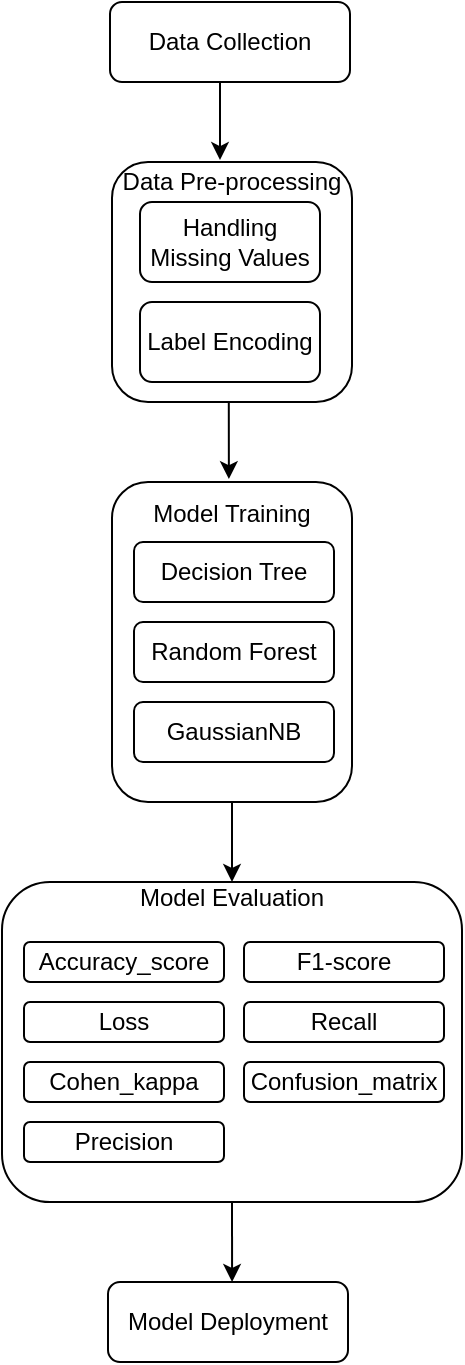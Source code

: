 <mxfile version="13.9.9" type="device"><diagram id="1-teNqqU-m1q244Q0FYr" name="Page-1"><mxGraphModel dx="496" dy="291" grid="1" gridSize="10" guides="1" tooltips="1" connect="1" arrows="1" fold="1" page="1" pageScale="1" pageWidth="850" pageHeight="1100" math="0" shadow="0"><root><mxCell id="0"/><mxCell id="1" parent="0"/><mxCell id="8pmQkGFVfJSa9KFZO_f--21" style="edgeStyle=orthogonalEdgeStyle;rounded=0;orthogonalLoop=1;jettySize=auto;html=1;exitX=0.5;exitY=1;exitDx=0;exitDy=0;entryX=0.45;entryY=-0.008;entryDx=0;entryDy=0;entryPerimeter=0;" edge="1" parent="1" source="8pmQkGFVfJSa9KFZO_f--1" target="8pmQkGFVfJSa9KFZO_f--2"><mxGeometry relative="1" as="geometry"/></mxCell><mxCell id="8pmQkGFVfJSa9KFZO_f--1" value="Data Collection" style="rounded=1;whiteSpace=wrap;html=1;" vertex="1" parent="1"><mxGeometry x="200" y="160" width="120" height="40" as="geometry"/></mxCell><mxCell id="8pmQkGFVfJSa9KFZO_f--23" style="edgeStyle=orthogonalEdgeStyle;rounded=0;orthogonalLoop=1;jettySize=auto;html=1;exitX=0.5;exitY=1;exitDx=0;exitDy=0;entryX=0.487;entryY=-0.009;entryDx=0;entryDy=0;entryPerimeter=0;" edge="1" parent="1" source="8pmQkGFVfJSa9KFZO_f--2" target="8pmQkGFVfJSa9KFZO_f--5"><mxGeometry relative="1" as="geometry"/></mxCell><mxCell id="8pmQkGFVfJSa9KFZO_f--2" value="Data Pre-processing&lt;br&gt;&lt;br&gt;&lt;br&gt;&lt;br&gt;&lt;br&gt;&lt;br&gt;&lt;br&gt;&lt;br&gt;" style="rounded=1;whiteSpace=wrap;html=1;" vertex="1" parent="1"><mxGeometry x="201" y="240" width="120" height="120" as="geometry"/></mxCell><mxCell id="8pmQkGFVfJSa9KFZO_f--3" value="Handling Missing Values" style="rounded=1;whiteSpace=wrap;html=1;" vertex="1" parent="1"><mxGeometry x="215" y="260" width="90" height="40" as="geometry"/></mxCell><mxCell id="8pmQkGFVfJSa9KFZO_f--4" value="Label Encoding" style="rounded=1;whiteSpace=wrap;html=1;" vertex="1" parent="1"><mxGeometry x="215" y="310" width="90" height="40" as="geometry"/></mxCell><mxCell id="8pmQkGFVfJSa9KFZO_f--26" style="edgeStyle=orthogonalEdgeStyle;rounded=0;orthogonalLoop=1;jettySize=auto;html=1;exitX=0.5;exitY=1;exitDx=0;exitDy=0;entryX=0.5;entryY=0;entryDx=0;entryDy=0;" edge="1" parent="1" source="8pmQkGFVfJSa9KFZO_f--5" target="8pmQkGFVfJSa9KFZO_f--10"><mxGeometry relative="1" as="geometry"/></mxCell><mxCell id="8pmQkGFVfJSa9KFZO_f--5" value="Model Training&lt;br&gt;&lt;br&gt;&lt;br&gt;&lt;br&gt;&lt;br&gt;&lt;br&gt;&lt;br&gt;&lt;br&gt;&lt;br&gt;&lt;br&gt;" style="rounded=1;whiteSpace=wrap;html=1;" vertex="1" parent="1"><mxGeometry x="201" y="400" width="120" height="160" as="geometry"/></mxCell><mxCell id="8pmQkGFVfJSa9KFZO_f--6" value="Random Forest" style="rounded=1;whiteSpace=wrap;html=1;" vertex="1" parent="1"><mxGeometry x="212" y="470" width="100" height="30" as="geometry"/></mxCell><mxCell id="8pmQkGFVfJSa9KFZO_f--8" value="Decision Tree" style="rounded=1;whiteSpace=wrap;html=1;" vertex="1" parent="1"><mxGeometry x="212" y="430" width="100" height="30" as="geometry"/></mxCell><mxCell id="8pmQkGFVfJSa9KFZO_f--9" value="GaussianNB" style="rounded=1;whiteSpace=wrap;html=1;" vertex="1" parent="1"><mxGeometry x="212" y="510" width="100" height="30" as="geometry"/></mxCell><mxCell id="8pmQkGFVfJSa9KFZO_f--25" style="edgeStyle=orthogonalEdgeStyle;rounded=0;orthogonalLoop=1;jettySize=auto;html=1;exitX=0.5;exitY=1;exitDx=0;exitDy=0;entryX=0.517;entryY=0;entryDx=0;entryDy=0;entryPerimeter=0;" edge="1" parent="1" source="8pmQkGFVfJSa9KFZO_f--10" target="8pmQkGFVfJSa9KFZO_f--20"><mxGeometry relative="1" as="geometry"/></mxCell><mxCell id="8pmQkGFVfJSa9KFZO_f--10" value="Model Evaluation&lt;br&gt;&lt;br&gt;&lt;br&gt;&lt;br&gt;&lt;br&gt;&lt;br&gt;&lt;br&gt;&lt;br&gt;&lt;br&gt;&lt;br&gt;&lt;br&gt;" style="rounded=1;whiteSpace=wrap;html=1;" vertex="1" parent="1"><mxGeometry x="146" y="600" width="230" height="160" as="geometry"/></mxCell><mxCell id="8pmQkGFVfJSa9KFZO_f--11" value="Loss" style="rounded=1;whiteSpace=wrap;html=1;" vertex="1" parent="1"><mxGeometry x="157" y="660" width="100" height="20" as="geometry"/></mxCell><mxCell id="8pmQkGFVfJSa9KFZO_f--12" value="Accuracy_score" style="rounded=1;whiteSpace=wrap;html=1;" vertex="1" parent="1"><mxGeometry x="157" y="630" width="100" height="20" as="geometry"/></mxCell><mxCell id="8pmQkGFVfJSa9KFZO_f--13" value="Precision" style="rounded=1;whiteSpace=wrap;html=1;" vertex="1" parent="1"><mxGeometry x="157" y="720" width="100" height="20" as="geometry"/></mxCell><mxCell id="8pmQkGFVfJSa9KFZO_f--14" value="Recall" style="rounded=1;whiteSpace=wrap;html=1;" vertex="1" parent="1"><mxGeometry x="267" y="660" width="100" height="20" as="geometry"/></mxCell><mxCell id="8pmQkGFVfJSa9KFZO_f--15" value="F1-score" style="rounded=1;whiteSpace=wrap;html=1;" vertex="1" parent="1"><mxGeometry x="267" y="630" width="100" height="20" as="geometry"/></mxCell><mxCell id="8pmQkGFVfJSa9KFZO_f--16" value="Confusion_matrix" style="rounded=1;whiteSpace=wrap;html=1;" vertex="1" parent="1"><mxGeometry x="267" y="690" width="100" height="20" as="geometry"/></mxCell><mxCell id="8pmQkGFVfJSa9KFZO_f--17" value="Cohen_kappa" style="rounded=1;whiteSpace=wrap;html=1;" vertex="1" parent="1"><mxGeometry x="157" y="690" width="100" height="20" as="geometry"/></mxCell><mxCell id="8pmQkGFVfJSa9KFZO_f--18" style="edgeStyle=orthogonalEdgeStyle;rounded=0;orthogonalLoop=1;jettySize=auto;html=1;exitX=0.5;exitY=1;exitDx=0;exitDy=0;" edge="1" parent="1" source="8pmQkGFVfJSa9KFZO_f--15" target="8pmQkGFVfJSa9KFZO_f--15"><mxGeometry relative="1" as="geometry"/></mxCell><mxCell id="8pmQkGFVfJSa9KFZO_f--20" value="Model Deployment" style="rounded=1;whiteSpace=wrap;html=1;" vertex="1" parent="1"><mxGeometry x="199" y="800" width="120" height="40" as="geometry"/></mxCell></root></mxGraphModel></diagram></mxfile>
